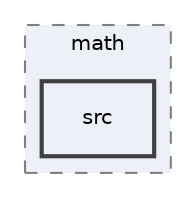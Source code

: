 digraph "src"
{
 // INTERACTIVE_SVG=YES
 // LATEX_PDF_SIZE
  edge [fontname="Helvetica",fontsize="10",labelfontname="Helvetica",labelfontsize="10"];
  node [fontname="Helvetica",fontsize="10",shape=record];
  compound=true
  subgraph clusterdir_6af29372318209bdbb325ad6a4576b13 {
    graph [ bgcolor="#edf0f7", pencolor="grey50", style="filled,dashed,", label="math", fontname="Helvetica", fontsize="10", URL="dir_6af29372318209bdbb325ad6a4576b13.html"]
  dir_81930dbf55c567a43caef41122cc2832 [shape=box, label="src", style="filled,bold,", fillcolor="#edf0f7", color="grey25", URL="dir_81930dbf55c567a43caef41122cc2832.html"];
  }
}
